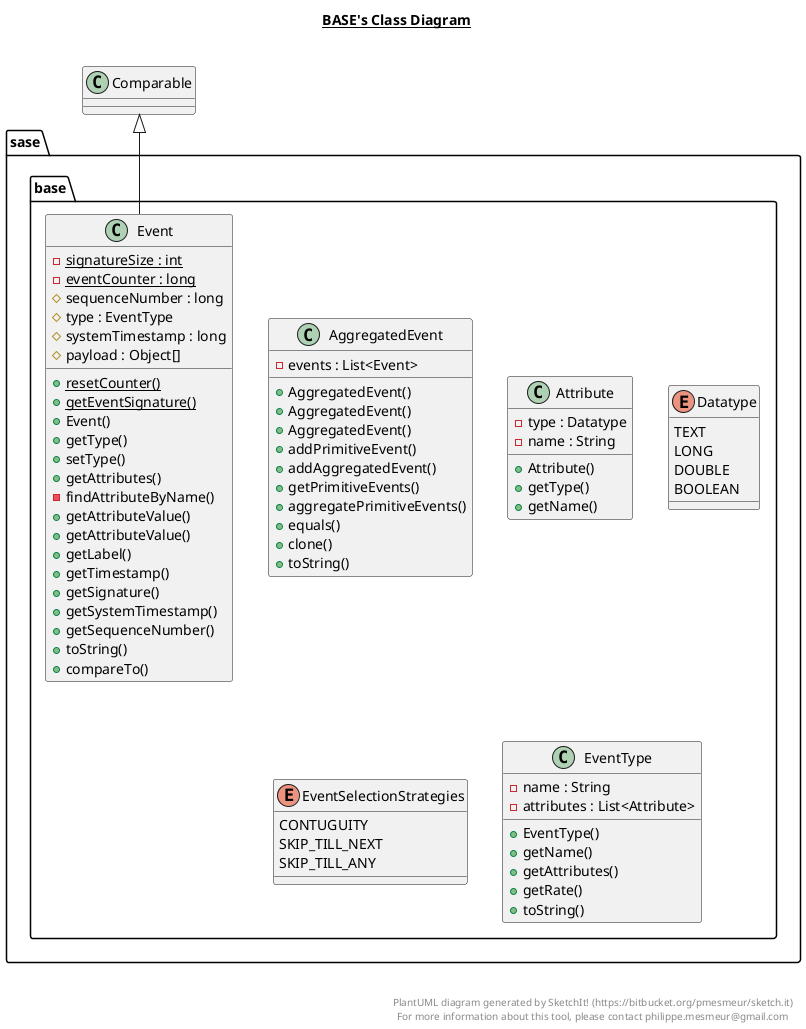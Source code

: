 @startuml

title __BASE's Class Diagram__\n

  package sase.base {
    class AggregatedEvent {
        - events : List<Event>
        + AggregatedEvent()
        + AggregatedEvent()
        + AggregatedEvent()
        + addPrimitiveEvent()
        + addAggregatedEvent()
        + getPrimitiveEvents()
        + aggregatePrimitiveEvents()
        + equals()
        + clone()
        + toString()
    }
  }
  

  package sase.base {
    class Attribute {
        - type : Datatype
        - name : String
        + Attribute()
        + getType()
        + getName()
    }
  }
  

  package sase.base {
    enum Datatype {
      TEXT
      LONG
      DOUBLE
      BOOLEAN
    }
  }
  

  package sase.base {
    class Event {
        {static} - signatureSize : int
        {static} - eventCounter : long
        # sequenceNumber : long
        # type : EventType
        # systemTimestamp : long
        # payload : Object[]
        {static} + resetCounter()
        {static} + getEventSignature()
        + Event()
        + getType()
        + setType()
        + getAttributes()
        - findAttributeByName()
        + getAttributeValue()
        + getAttributeValue()
        + getLabel()
        + getTimestamp()
        + getSignature()
        + getSystemTimestamp()
        + getSequenceNumber()
        + toString()
        + compareTo()
    }
  }
  

  package sase.base {
    enum EventSelectionStrategies {
      CONTUGUITY
      SKIP_TILL_NEXT
      SKIP_TILL_ANY
    }
  }
  

  package sase.base {
    class EventType {
        - name : String
        - attributes : List<Attribute>
        + EventType()
        + getName()
        + getAttributes()
        + getRate()
        + toString()
    }
  }
  

  Event -up-|> Comparable


right footer


PlantUML diagram generated by SketchIt! (https://bitbucket.org/pmesmeur/sketch.it)
For more information about this tool, please contact philippe.mesmeur@gmail.com
endfooter

@enduml
